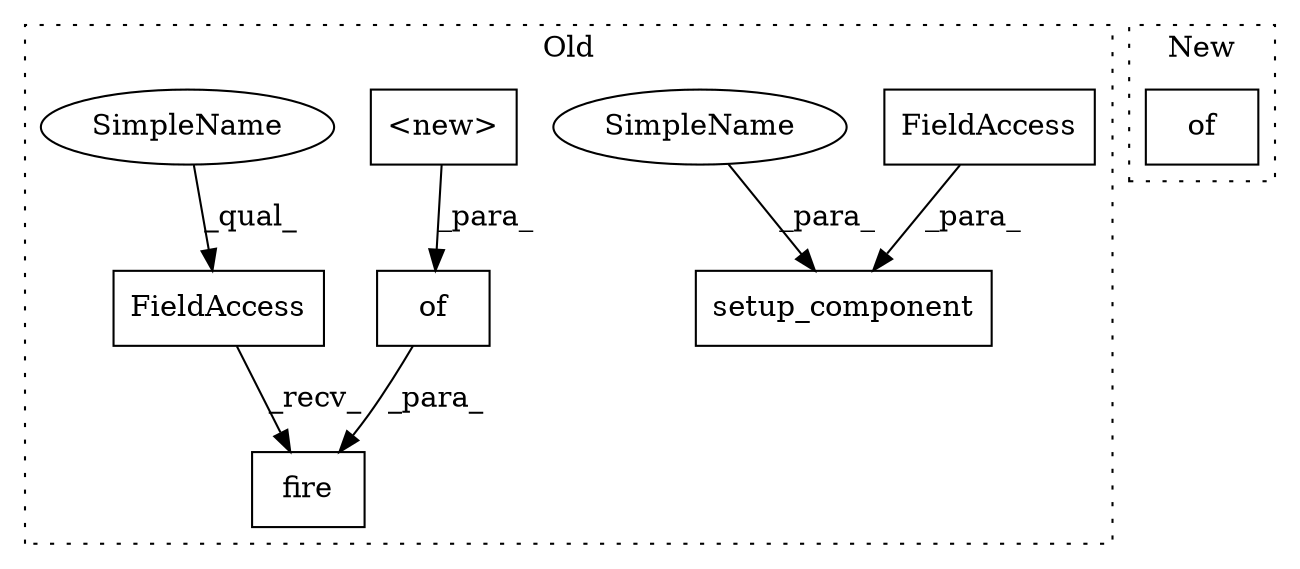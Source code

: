 digraph G {
subgraph cluster0 {
1 [label="setup_component" a="32" s="1316,1360" l="16,1" shape="box"];
3 [label="FieldAccess" a="22" s="1367" l="8" shape="box"];
4 [label="FieldAccess" a="22" s="1337" l="16" shape="box"];
5 [label="fire" a="32" s="1376,1481" l="5,1" shape="box"];
6 [label="of" a="32" s="1411,1480" l="3,1" shape="box"];
7 [label="<new>" a="14" s="1414" l="18" shape="box"];
8 [label="SimpleName" a="42" s="1332" l="4" shape="ellipse"];
9 [label="SimpleName" a="42" s="1367" l="4" shape="ellipse"];
label = "Old";
style="dotted";
}
subgraph cluster1 {
2 [label="of" a="32" s="1078" l="4" shape="box"];
label = "New";
style="dotted";
}
3 -> 5 [label="_recv_"];
4 -> 1 [label="_para_"];
6 -> 5 [label="_para_"];
7 -> 6 [label="_para_"];
8 -> 1 [label="_para_"];
9 -> 3 [label="_qual_"];
}